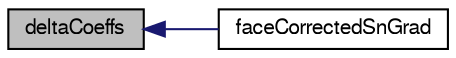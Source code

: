 digraph "deltaCoeffs"
{
  bgcolor="transparent";
  edge [fontname="FreeSans",fontsize="10",labelfontname="FreeSans",labelfontsize="10"];
  node [fontname="FreeSans",fontsize="10",shape=record];
  rankdir="LR";
  Node953 [label="deltaCoeffs",height=0.2,width=0.4,color="black", fillcolor="grey75", style="filled", fontcolor="black"];
  Node953 -> Node954 [dir="back",color="midnightblue",fontsize="10",style="solid",fontname="FreeSans"];
  Node954 [label="faceCorrectedSnGrad",height=0.2,width=0.4,color="black",URL="$a22598.html#a512b18b01f32f71e6f11fed053d337c7",tooltip="Construct from mesh and data stream. "];
}

